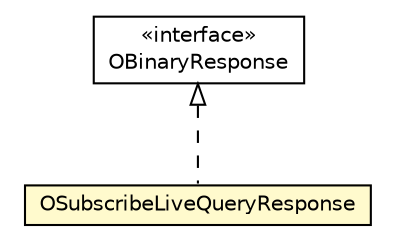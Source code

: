 #!/usr/local/bin/dot
#
# Class diagram 
# Generated by UMLGraph version R5_6-24-gf6e263 (http://www.umlgraph.org/)
#

digraph G {
	edge [fontname="Helvetica",fontsize=10,labelfontname="Helvetica",labelfontsize=10];
	node [fontname="Helvetica",fontsize=10,shape=plaintext];
	nodesep=0.25;
	ranksep=0.5;
	// com.orientechnologies.orient.client.remote.OBinaryResponse
	c7067510 [label=<<table title="com.orientechnologies.orient.client.remote.OBinaryResponse" border="0" cellborder="1" cellspacing="0" cellpadding="2" port="p" href="../OBinaryResponse.html">
		<tr><td><table border="0" cellspacing="0" cellpadding="1">
<tr><td align="center" balign="center"> &#171;interface&#187; </td></tr>
<tr><td align="center" balign="center"> OBinaryResponse </td></tr>
		</table></td></tr>
		</table>>, URL="../OBinaryResponse.html", fontname="Helvetica", fontcolor="black", fontsize=10.0];
	// com.orientechnologies.orient.client.remote.message.OSubscribeLiveQueryResponse
	c7067625 [label=<<table title="com.orientechnologies.orient.client.remote.message.OSubscribeLiveQueryResponse" border="0" cellborder="1" cellspacing="0" cellpadding="2" port="p" bgcolor="lemonChiffon" href="./OSubscribeLiveQueryResponse.html">
		<tr><td><table border="0" cellspacing="0" cellpadding="1">
<tr><td align="center" balign="center"> OSubscribeLiveQueryResponse </td></tr>
		</table></td></tr>
		</table>>, URL="./OSubscribeLiveQueryResponse.html", fontname="Helvetica", fontcolor="black", fontsize=10.0];
	//com.orientechnologies.orient.client.remote.message.OSubscribeLiveQueryResponse implements com.orientechnologies.orient.client.remote.OBinaryResponse
	c7067510:p -> c7067625:p [dir=back,arrowtail=empty,style=dashed];
}

